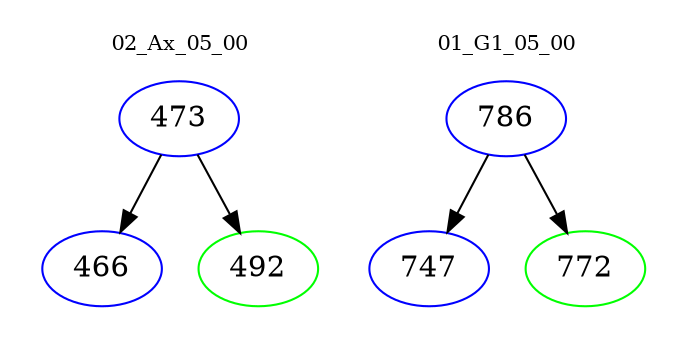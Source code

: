 digraph{
subgraph cluster_0 {
color = white
label = "02_Ax_05_00";
fontsize=10;
T0_473 [label="473", color="blue"]
T0_473 -> T0_466 [color="black"]
T0_466 [label="466", color="blue"]
T0_473 -> T0_492 [color="black"]
T0_492 [label="492", color="green"]
}
subgraph cluster_1 {
color = white
label = "01_G1_05_00";
fontsize=10;
T1_786 [label="786", color="blue"]
T1_786 -> T1_747 [color="black"]
T1_747 [label="747", color="blue"]
T1_786 -> T1_772 [color="black"]
T1_772 [label="772", color="green"]
}
}
